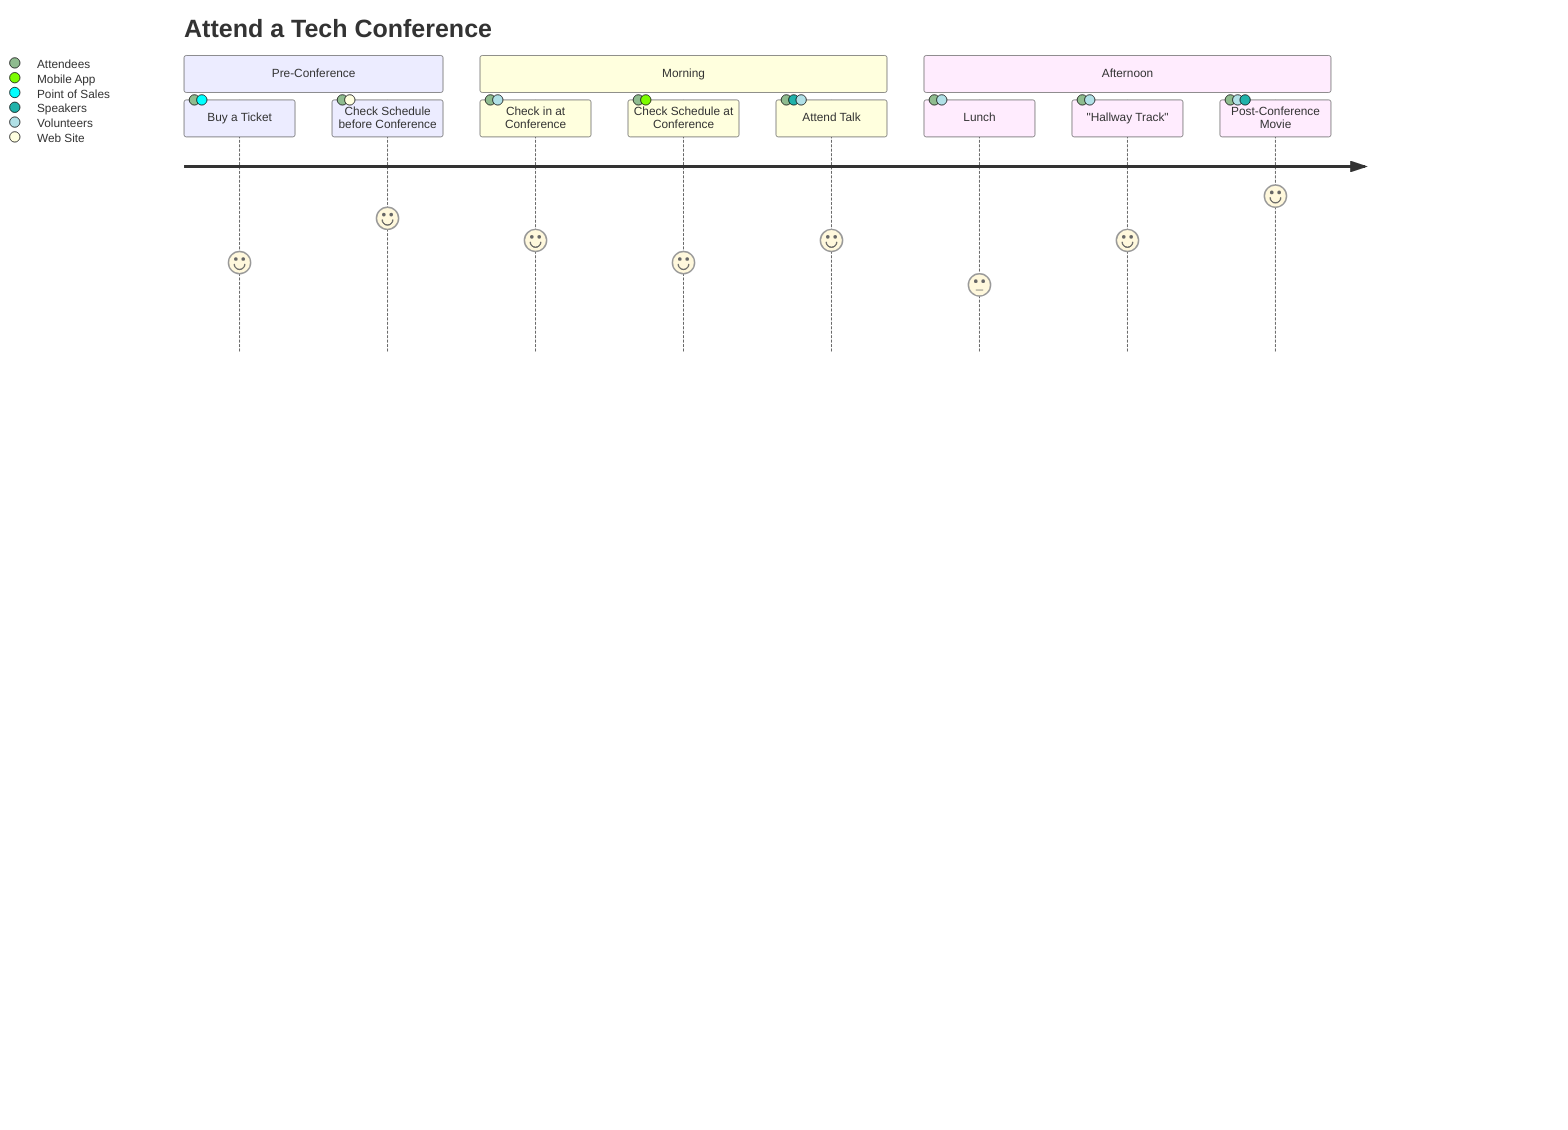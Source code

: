 journey
    title Attend a Tech Conference
    section Pre-Conference
        Buy a Ticket: 4: Attendees, Point of Sales
        Check Schedule before Conference: 6: Attendees, Web Site
    section Morning
        Check in at Conference: 5: Attendees, Volunteers
        Check Schedule at Conference: 4: Attendees, Mobile App    
        Attend Talk: 5: Attendees, Speakers, Volunteers
    section Afternoon
        Lunch: 3: Attendees, Volunteers
        "Hallway Track": 5: Attendees, Volunteers
        Post-Conference Movie: 7: Attendees, Volunteers, Speakers